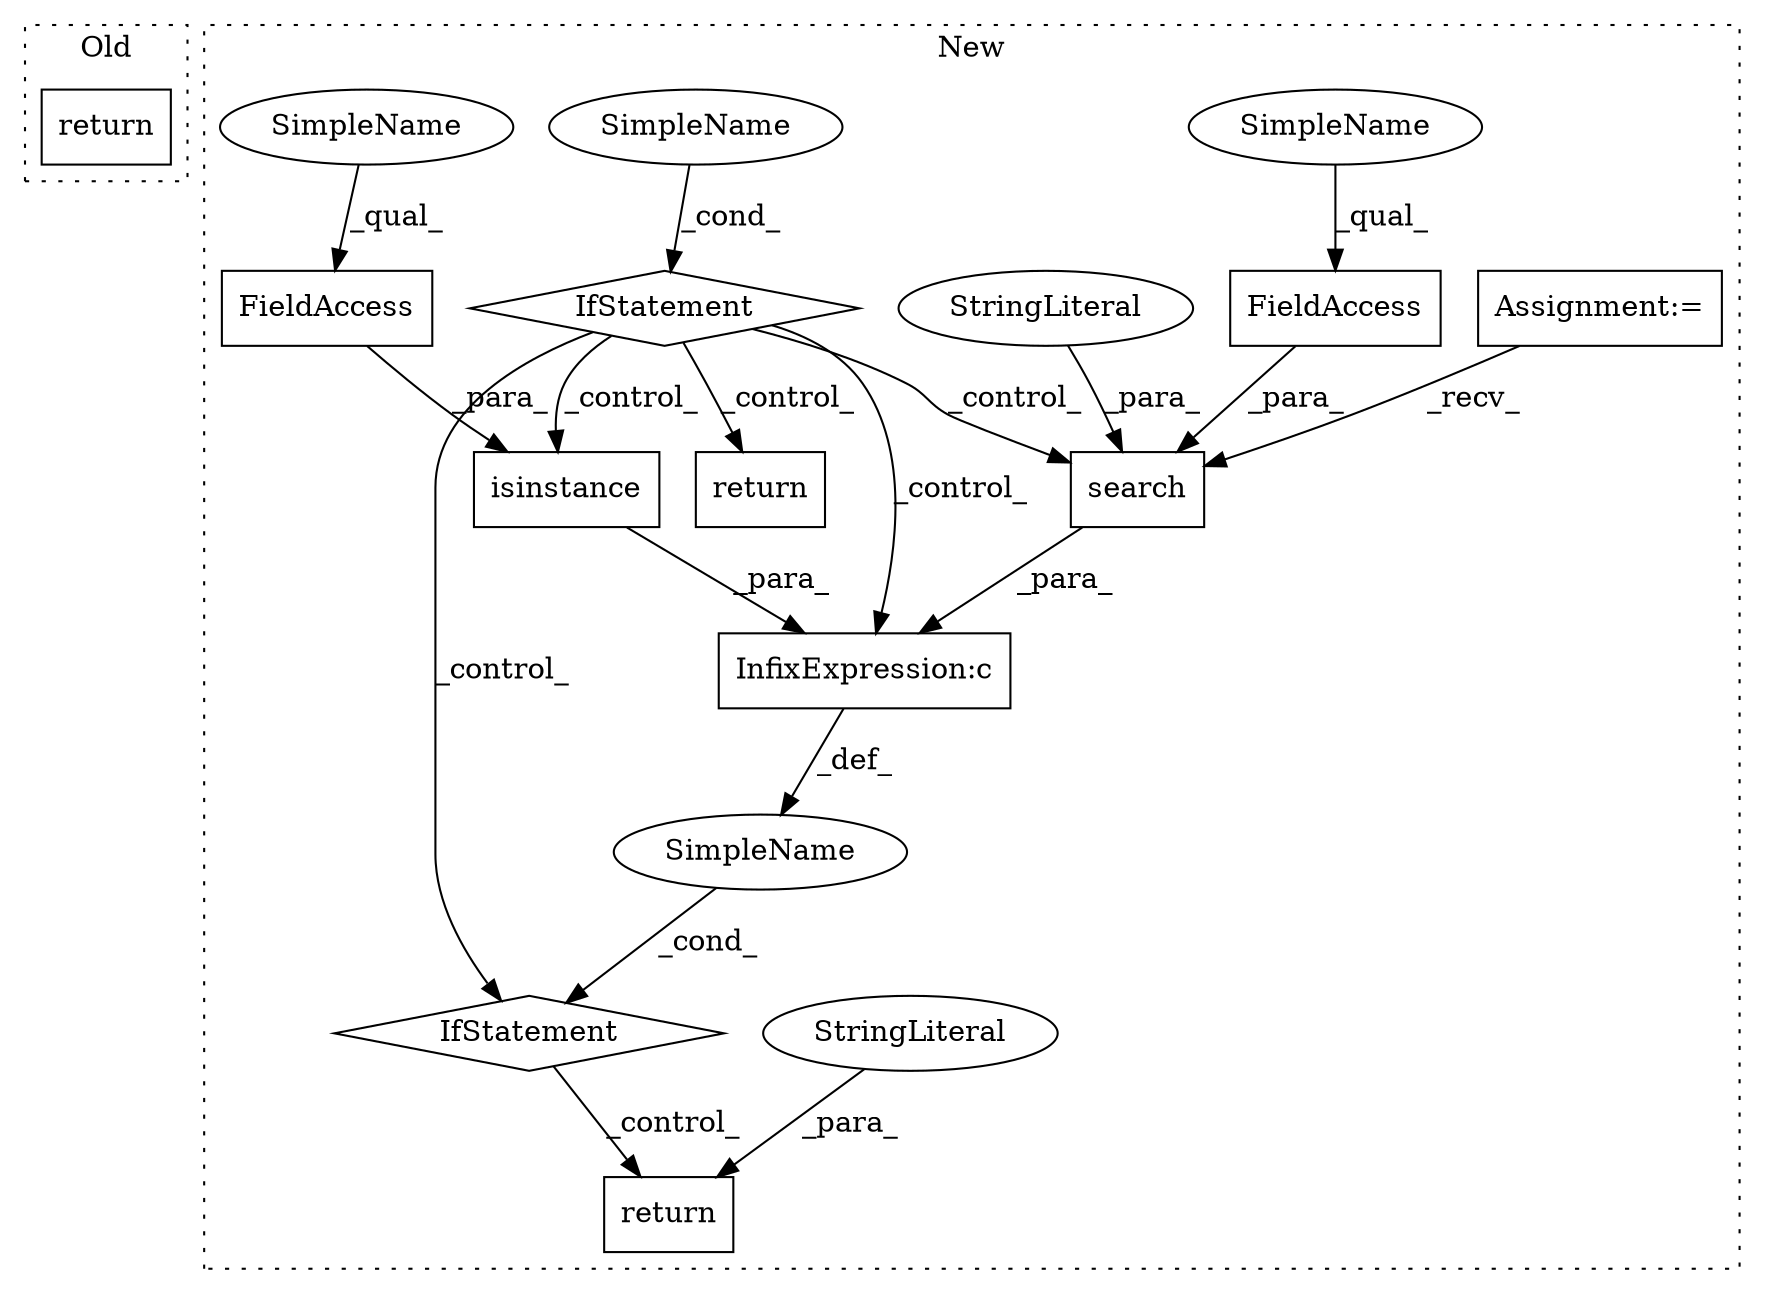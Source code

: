 digraph G {
subgraph cluster0 {
1 [label="return" a="41" s="10034" l="7" shape="box"];
label = "Old";
style="dotted";
}
subgraph cluster1 {
2 [label="search" a="32" s="10161,10187" l="7,1" shape="box"];
3 [label="StringLiteral" a="45" s="10168" l="8" shape="ellipse"];
4 [label="Assignment:=" a="7" s="10052" l="2" shape="box"];
5 [label="IfStatement" a="25" s="10121,10188" l="4,2" shape="diamond"];
6 [label="InfixExpression:c" a="27" s="10154" l="4" shape="box"];
7 [label="FieldAccess" a="22" s="10177" l="10" shape="box"];
8 [label="FieldAccess" a="22" s="10136" l="10" shape="box"];
9 [label="IfStatement" a="25" s="10060,10082" l="4,2" shape="diamond"];
10 [label="SimpleName" a="42" s="" l="" shape="ellipse"];
11 [label="SimpleName" a="42" s="" l="" shape="ellipse"];
12 [label="return" a="41" s="10198" l="7" shape="box"];
13 [label="isinstance" a="32" s="10125,10153" l="11,1" shape="box"];
14 [label="StringLiteral" a="45" s="10205" l="8" shape="ellipse"];
15 [label="return" a="41" s="10092" l="7" shape="box"];
16 [label="SimpleName" a="42" s="10136" l="4" shape="ellipse"];
17 [label="SimpleName" a="42" s="10177" l="4" shape="ellipse"];
label = "New";
style="dotted";
}
2 -> 6 [label="_para_"];
3 -> 2 [label="_para_"];
4 -> 2 [label="_recv_"];
5 -> 12 [label="_control_"];
6 -> 11 [label="_def_"];
7 -> 2 [label="_para_"];
8 -> 13 [label="_para_"];
9 -> 2 [label="_control_"];
9 -> 5 [label="_control_"];
9 -> 13 [label="_control_"];
9 -> 15 [label="_control_"];
9 -> 6 [label="_control_"];
10 -> 9 [label="_cond_"];
11 -> 5 [label="_cond_"];
13 -> 6 [label="_para_"];
14 -> 12 [label="_para_"];
16 -> 8 [label="_qual_"];
17 -> 7 [label="_qual_"];
}